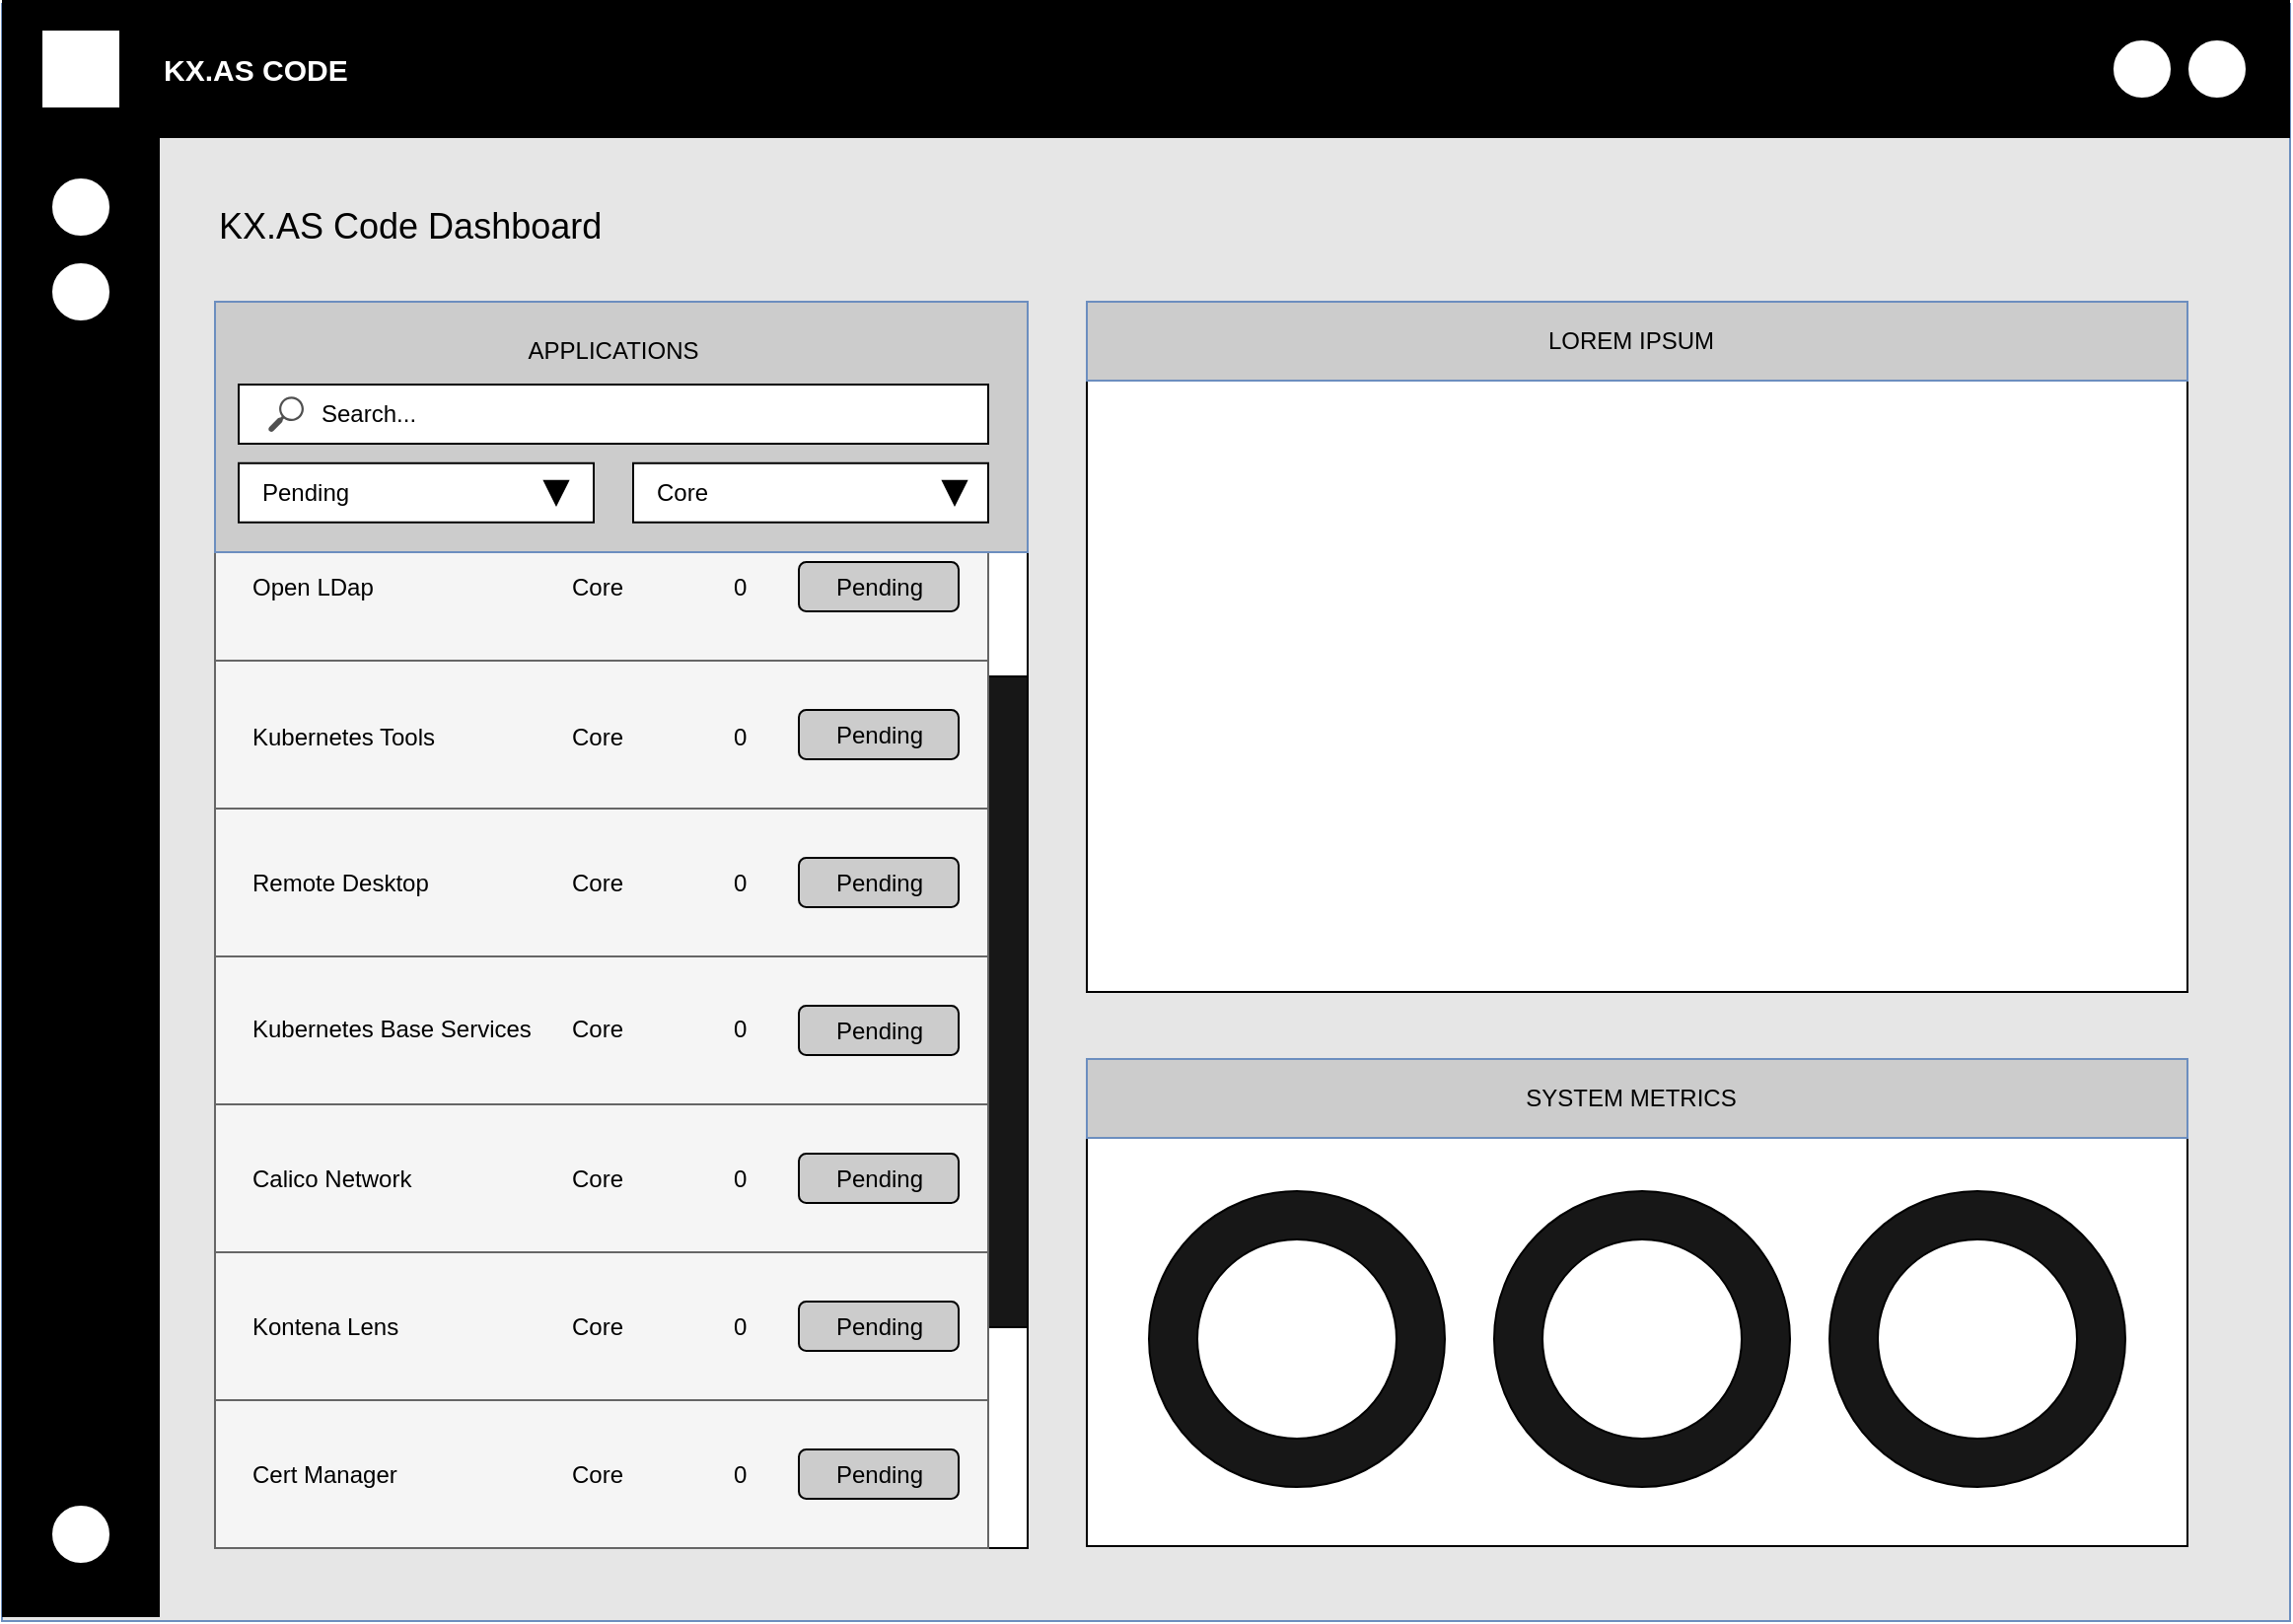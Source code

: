 <mxfile version="15.5.9" type="device"><diagram id="PJN7ki_dqjxb-EXaNnjw" name="Page-1"><mxGraphModel dx="1534" dy="992" grid="1" gridSize="10" guides="1" tooltips="1" connect="1" arrows="1" fold="1" page="1" pageScale="1" pageWidth="1169" pageHeight="827" math="0" shadow="0"><root><mxCell id="0"/><mxCell id="1" parent="0"/><mxCell id="4diAVN0acOwvWVIHz_CW-84" value="" style="rounded=0;whiteSpace=wrap;html=1;fillColor=#E6E6E6;strokeColor=#6c8ebf;" vertex="1" parent="1"><mxGeometry y="2" width="1160" height="820" as="geometry"/></mxCell><mxCell id="4diAVN0acOwvWVIHz_CW-1" value="" style="rounded=0;whiteSpace=wrap;html=1;fillColor=#000000;strokeColor=none;" vertex="1" parent="1"><mxGeometry width="1160" height="70" as="geometry"/></mxCell><mxCell id="4diAVN0acOwvWVIHz_CW-2" value="" style="rounded=0;whiteSpace=wrap;html=1;rotation=90;fillColor=#000000;strokeColor=none;" vertex="1" parent="1"><mxGeometry x="-340" y="400" width="760" height="80" as="geometry"/></mxCell><mxCell id="4diAVN0acOwvWVIHz_CW-4" value="" style="rounded=0;whiteSpace=wrap;html=1;fillColor=#FFFFFF;" vertex="1" parent="1"><mxGeometry x="550" y="153" width="558" height="350" as="geometry"/></mxCell><mxCell id="4diAVN0acOwvWVIHz_CW-5" value="" style="rounded=0;whiteSpace=wrap;html=1;fillColor=#FFFFFF;" vertex="1" parent="1"><mxGeometry x="550" y="537" width="558" height="247" as="geometry"/></mxCell><mxCell id="4diAVN0acOwvWVIHz_CW-9" value="" style="rounded=0;whiteSpace=wrap;html=1;fillColor=#f5f5f5;strokeColor=#666666;fontColor=#333333;" vertex="1" parent="1"><mxGeometry x="108" y="195" width="320" height="60" as="geometry"/></mxCell><mxCell id="4diAVN0acOwvWVIHz_CW-21" value="" style="ellipse;whiteSpace=wrap;html=1;aspect=fixed;fillColor=#171717;" vertex="1" parent="1"><mxGeometry x="581.5" y="604" width="150" height="150" as="geometry"/></mxCell><mxCell id="4diAVN0acOwvWVIHz_CW-6" value="" style="rounded=0;whiteSpace=wrap;html=1;fillColor=#FFFFFF;" vertex="1" parent="1"><mxGeometry x="500" y="198" width="20" height="587" as="geometry"/></mxCell><mxCell id="4diAVN0acOwvWVIHz_CW-7" value="" style="rounded=0;whiteSpace=wrap;html=1;fillColor=#171717;" vertex="1" parent="1"><mxGeometry x="500" y="343" width="20" height="330" as="geometry"/></mxCell><mxCell id="4diAVN0acOwvWVIHz_CW-22" value="" style="rounded=0;whiteSpace=wrap;html=1;fillColor=#CCCCCC;strokeColor=#6c8ebf;" vertex="1" parent="1"><mxGeometry x="550" y="153" width="558" height="40" as="geometry"/></mxCell><mxCell id="4diAVN0acOwvWVIHz_CW-28" value="" style="rounded=0;whiteSpace=wrap;html=1;fillColor=#f5f5f5;strokeColor=#666666;fontColor=#333333;" vertex="1" parent="1"><mxGeometry x="108" y="260" width="392" height="75" as="geometry"/></mxCell><mxCell id="4diAVN0acOwvWVIHz_CW-23" value="" style="rounded=0;whiteSpace=wrap;html=1;fillColor=#CCCCCC;strokeColor=#6c8ebf;" vertex="1" parent="1"><mxGeometry x="108" y="153" width="412" height="127" as="geometry"/></mxCell><mxCell id="4diAVN0acOwvWVIHz_CW-24" value="" style="rounded=0;whiteSpace=wrap;html=1;" vertex="1" parent="1"><mxGeometry x="320" y="234.88" width="180" height="30" as="geometry"/></mxCell><mxCell id="4diAVN0acOwvWVIHz_CW-25" value="" style="rounded=0;whiteSpace=wrap;html=1;fillColor=#CCCCCC;strokeColor=#6c8ebf;" vertex="1" parent="1"><mxGeometry x="550" y="537" width="558" height="40" as="geometry"/></mxCell><mxCell id="4diAVN0acOwvWVIHz_CW-26" value="" style="ellipse;whiteSpace=wrap;html=1;aspect=fixed;fillColor=#171717;" vertex="1" parent="1"><mxGeometry x="756.5" y="604" width="150" height="150" as="geometry"/></mxCell><mxCell id="4diAVN0acOwvWVIHz_CW-27" value="" style="ellipse;whiteSpace=wrap;html=1;aspect=fixed;fillColor=#171717;" vertex="1" parent="1"><mxGeometry x="926.5" y="604" width="150" height="150" as="geometry"/></mxCell><mxCell id="4diAVN0acOwvWVIHz_CW-29" value="" style="rounded=0;whiteSpace=wrap;html=1;fillColor=#f5f5f5;strokeColor=#666666;fontColor=#333333;" vertex="1" parent="1"><mxGeometry x="108" y="335" width="392" height="75" as="geometry"/></mxCell><mxCell id="4diAVN0acOwvWVIHz_CW-30" value="" style="rounded=0;whiteSpace=wrap;html=1;fillColor=#f5f5f5;strokeColor=#666666;fontColor=#333333;" vertex="1" parent="1"><mxGeometry x="108" y="410" width="392" height="75" as="geometry"/></mxCell><mxCell id="4diAVN0acOwvWVIHz_CW-31" value="" style="rounded=0;whiteSpace=wrap;html=1;fillColor=#f5f5f5;strokeColor=#666666;fontColor=#333333;" vertex="1" parent="1"><mxGeometry x="108" y="485" width="392" height="75" as="geometry"/></mxCell><mxCell id="4diAVN0acOwvWVIHz_CW-32" value="" style="rounded=0;whiteSpace=wrap;html=1;fillColor=#f5f5f5;strokeColor=#666666;fontColor=#333333;" vertex="1" parent="1"><mxGeometry x="108" y="560" width="392" height="75" as="geometry"/></mxCell><mxCell id="4diAVN0acOwvWVIHz_CW-33" value="" style="rounded=0;whiteSpace=wrap;html=1;fillColor=#f5f5f5;strokeColor=#666666;fontColor=#333333;" vertex="1" parent="1"><mxGeometry x="108" y="635" width="392" height="75" as="geometry"/></mxCell><mxCell id="4diAVN0acOwvWVIHz_CW-34" value="" style="rounded=0;whiteSpace=wrap;html=1;fillColor=#f5f5f5;strokeColor=#666666;fontColor=#333333;" vertex="1" parent="1"><mxGeometry x="108" y="710" width="392" height="75" as="geometry"/></mxCell><mxCell id="4diAVN0acOwvWVIHz_CW-35" value="" style="rounded=0;whiteSpace=wrap;html=1;" vertex="1" parent="1"><mxGeometry x="120" y="195" width="380" height="30" as="geometry"/></mxCell><mxCell id="4diAVN0acOwvWVIHz_CW-37" value="SYSTEM METRICS" style="text;html=1;strokeColor=none;fillColor=none;align=center;verticalAlign=middle;whiteSpace=wrap;rounded=0;" vertex="1" parent="1"><mxGeometry x="572" y="542" width="508" height="30" as="geometry"/></mxCell><mxCell id="4diAVN0acOwvWVIHz_CW-38" value="APPLICATIONS" style="text;html=1;strokeColor=none;fillColor=none;align=center;verticalAlign=middle;whiteSpace=wrap;rounded=0;" vertex="1" parent="1"><mxGeometry x="120" y="163" width="380" height="30" as="geometry"/></mxCell><mxCell id="4diAVN0acOwvWVIHz_CW-40" value="" style="rounded=1;whiteSpace=wrap;html=1;fillColor=#CCCCCC;align=left;" vertex="1" parent="1"><mxGeometry x="404" y="285" width="81" height="25" as="geometry"/></mxCell><mxCell id="4diAVN0acOwvWVIHz_CW-39" value="Pending" style="text;html=1;strokeColor=none;fillColor=none;align=center;verticalAlign=middle;whiteSpace=wrap;rounded=0;" vertex="1" parent="1"><mxGeometry x="414.5" y="282.5" width="60" height="30" as="geometry"/></mxCell><mxCell id="4diAVN0acOwvWVIHz_CW-42" value="" style="rounded=1;whiteSpace=wrap;html=1;fillColor=#CCCCCC;align=left;" vertex="1" parent="1"><mxGeometry x="404" y="360" width="81" height="25" as="geometry"/></mxCell><mxCell id="4diAVN0acOwvWVIHz_CW-43" value="Pending" style="text;html=1;strokeColor=none;fillColor=none;align=center;verticalAlign=middle;whiteSpace=wrap;rounded=0;" vertex="1" parent="1"><mxGeometry x="414.5" y="357.5" width="60" height="30" as="geometry"/></mxCell><mxCell id="4diAVN0acOwvWVIHz_CW-44" value="" style="rounded=1;whiteSpace=wrap;html=1;fillColor=#CCCCCC;align=left;" vertex="1" parent="1"><mxGeometry x="404" y="435" width="81" height="25" as="geometry"/></mxCell><mxCell id="4diAVN0acOwvWVIHz_CW-45" value="Pending" style="text;html=1;strokeColor=none;fillColor=none;align=center;verticalAlign=middle;whiteSpace=wrap;rounded=0;" vertex="1" parent="1"><mxGeometry x="414.5" y="432.5" width="60" height="30" as="geometry"/></mxCell><mxCell id="4diAVN0acOwvWVIHz_CW-46" value="" style="rounded=1;whiteSpace=wrap;html=1;fillColor=#CCCCCC;align=left;" vertex="1" parent="1"><mxGeometry x="404" y="510" width="81" height="25" as="geometry"/></mxCell><mxCell id="4diAVN0acOwvWVIHz_CW-47" value="Pending" style="text;html=1;strokeColor=none;fillColor=none;align=center;verticalAlign=middle;whiteSpace=wrap;rounded=0;" vertex="1" parent="1"><mxGeometry x="414.5" y="507.5" width="60" height="30" as="geometry"/></mxCell><mxCell id="4diAVN0acOwvWVIHz_CW-48" value="" style="rounded=1;whiteSpace=wrap;html=1;fillColor=#CCCCCC;align=left;" vertex="1" parent="1"><mxGeometry x="404" y="585" width="81" height="25" as="geometry"/></mxCell><mxCell id="4diAVN0acOwvWVIHz_CW-49" value="Pending" style="text;html=1;strokeColor=none;fillColor=none;align=center;verticalAlign=middle;whiteSpace=wrap;rounded=0;" vertex="1" parent="1"><mxGeometry x="414.5" y="582.5" width="60" height="30" as="geometry"/></mxCell><mxCell id="4diAVN0acOwvWVIHz_CW-50" value="" style="rounded=1;whiteSpace=wrap;html=1;fillColor=#CCCCCC;align=left;" vertex="1" parent="1"><mxGeometry x="404" y="660" width="81" height="25" as="geometry"/></mxCell><mxCell id="4diAVN0acOwvWVIHz_CW-51" value="Pending" style="text;html=1;strokeColor=none;fillColor=none;align=center;verticalAlign=middle;whiteSpace=wrap;rounded=0;" vertex="1" parent="1"><mxGeometry x="414.5" y="657.5" width="60" height="30" as="geometry"/></mxCell><mxCell id="4diAVN0acOwvWVIHz_CW-52" value="" style="rounded=1;whiteSpace=wrap;html=1;fillColor=#CCCCCC;align=left;" vertex="1" parent="1"><mxGeometry x="404" y="735" width="81" height="25" as="geometry"/></mxCell><mxCell id="4diAVN0acOwvWVIHz_CW-53" value="Pending" style="text;html=1;strokeColor=none;fillColor=none;align=center;verticalAlign=middle;whiteSpace=wrap;rounded=0;" vertex="1" parent="1"><mxGeometry x="414.5" y="732.5" width="60" height="30" as="geometry"/></mxCell><mxCell id="4diAVN0acOwvWVIHz_CW-56" value="Core" style="text;html=1;strokeColor=none;fillColor=none;align=left;verticalAlign=middle;whiteSpace=wrap;rounded=0;" vertex="1" parent="1"><mxGeometry x="330" y="234.88" width="135" height="30" as="geometry"/></mxCell><mxCell id="4diAVN0acOwvWVIHz_CW-57" value="" style="triangle;whiteSpace=wrap;html=1;fillColor=#000000;align=center;rotation=90;" vertex="1" parent="1"><mxGeometry x="477" y="243.88" width="12" height="12" as="geometry"/></mxCell><mxCell id="4diAVN0acOwvWVIHz_CW-58" value="KX.AS Code Dashboard" style="text;html=1;strokeColor=none;fillColor=none;align=left;verticalAlign=middle;whiteSpace=wrap;rounded=0;fontSize=18;" vertex="1" parent="1"><mxGeometry x="108" y="100" width="232" height="30" as="geometry"/></mxCell><mxCell id="4diAVN0acOwvWVIHz_CW-59" value="KX.AS CODE" style="text;html=1;strokeColor=none;fillColor=none;align=left;verticalAlign=middle;whiteSpace=wrap;rounded=0;fontSize=15;fontColor=#FFFFFF;fontStyle=1" vertex="1" parent="1"><mxGeometry x="80" y="20" width="172" height="30" as="geometry"/></mxCell><mxCell id="4diAVN0acOwvWVIHz_CW-60" value="" style="whiteSpace=wrap;html=1;aspect=fixed;fontSize=15;align=center;" vertex="1" parent="1"><mxGeometry x="20" y="15" width="40" height="40" as="geometry"/></mxCell><mxCell id="4diAVN0acOwvWVIHz_CW-61" value="Search..." style="text;html=1;strokeColor=none;fillColor=none;align=left;verticalAlign=middle;whiteSpace=wrap;rounded=0;" vertex="1" parent="1"><mxGeometry x="160" y="195" width="135" height="30" as="geometry"/></mxCell><mxCell id="4diAVN0acOwvWVIHz_CW-62" value="" style="ellipse;whiteSpace=wrap;html=1;aspect=fixed;" vertex="1" parent="1"><mxGeometry x="606" y="628.5" width="101" height="101" as="geometry"/></mxCell><mxCell id="4diAVN0acOwvWVIHz_CW-63" value="" style="ellipse;whiteSpace=wrap;html=1;aspect=fixed;" vertex="1" parent="1"><mxGeometry x="781" y="628.5" width="101" height="101" as="geometry"/></mxCell><mxCell id="4diAVN0acOwvWVIHz_CW-64" value="" style="ellipse;whiteSpace=wrap;html=1;aspect=fixed;" vertex="1" parent="1"><mxGeometry x="951" y="628.5" width="101" height="101" as="geometry"/></mxCell><mxCell id="4diAVN0acOwvWVIHz_CW-65" value="Open LDap" style="text;html=1;strokeColor=none;fillColor=none;align=left;verticalAlign=middle;whiteSpace=wrap;rounded=0;" vertex="1" parent="1"><mxGeometry x="125" y="282.5" width="140" height="30" as="geometry"/></mxCell><mxCell id="4diAVN0acOwvWVIHz_CW-66" value="Core" style="text;html=1;strokeColor=none;fillColor=none;align=left;verticalAlign=middle;whiteSpace=wrap;rounded=0;" vertex="1" parent="1"><mxGeometry x="287" y="283" width="103" height="30" as="geometry"/></mxCell><mxCell id="4diAVN0acOwvWVIHz_CW-67" value="Kubernetes Tools" style="text;html=1;strokeColor=none;fillColor=none;align=left;verticalAlign=middle;whiteSpace=wrap;rounded=0;" vertex="1" parent="1"><mxGeometry x="125" y="358.5" width="140" height="30" as="geometry"/></mxCell><mxCell id="4diAVN0acOwvWVIHz_CW-68" value="Core" style="text;html=1;strokeColor=none;fillColor=none;align=left;verticalAlign=middle;whiteSpace=wrap;rounded=0;" vertex="1" parent="1"><mxGeometry x="287" y="359" width="103" height="30" as="geometry"/></mxCell><mxCell id="4diAVN0acOwvWVIHz_CW-69" value="Remote Desktop" style="text;html=1;strokeColor=none;fillColor=none;align=left;verticalAlign=middle;whiteSpace=wrap;rounded=0;" vertex="1" parent="1"><mxGeometry x="125" y="432.5" width="140" height="30" as="geometry"/></mxCell><mxCell id="4diAVN0acOwvWVIHz_CW-70" value="Core" style="text;html=1;strokeColor=none;fillColor=none;align=left;verticalAlign=middle;whiteSpace=wrap;rounded=0;" vertex="1" parent="1"><mxGeometry x="287" y="433" width="103" height="30" as="geometry"/></mxCell><mxCell id="4diAVN0acOwvWVIHz_CW-71" value="&lt;div&gt;Kubernetes Base Services&lt;/div&gt;&lt;div&gt;&lt;br&gt;&lt;/div&gt;" style="text;html=1;strokeColor=none;fillColor=none;align=left;verticalAlign=middle;whiteSpace=wrap;rounded=0;" vertex="1" parent="1"><mxGeometry x="125" y="513.5" width="170" height="30" as="geometry"/></mxCell><mxCell id="4diAVN0acOwvWVIHz_CW-72" value="Core" style="text;html=1;strokeColor=none;fillColor=none;align=left;verticalAlign=middle;whiteSpace=wrap;rounded=0;" vertex="1" parent="1"><mxGeometry x="287" y="507" width="103" height="30" as="geometry"/></mxCell><mxCell id="4diAVN0acOwvWVIHz_CW-73" value="&lt;div&gt;Calico Network&lt;/div&gt;" style="text;html=1;strokeColor=none;fillColor=none;align=left;verticalAlign=middle;whiteSpace=wrap;rounded=0;" vertex="1" parent="1"><mxGeometry x="125" y="582.5" width="140" height="30" as="geometry"/></mxCell><mxCell id="4diAVN0acOwvWVIHz_CW-74" value="Core" style="text;html=1;strokeColor=none;fillColor=none;align=left;verticalAlign=middle;whiteSpace=wrap;rounded=0;" vertex="1" parent="1"><mxGeometry x="287" y="583" width="103" height="30" as="geometry"/></mxCell><mxCell id="4diAVN0acOwvWVIHz_CW-75" value="Kontena Lens" style="text;html=1;strokeColor=none;fillColor=none;align=left;verticalAlign=middle;whiteSpace=wrap;rounded=0;" vertex="1" parent="1"><mxGeometry x="125" y="657.5" width="140" height="30" as="geometry"/></mxCell><mxCell id="4diAVN0acOwvWVIHz_CW-76" value="Core" style="text;html=1;strokeColor=none;fillColor=none;align=left;verticalAlign=middle;whiteSpace=wrap;rounded=0;" vertex="1" parent="1"><mxGeometry x="287" y="658" width="103" height="30" as="geometry"/></mxCell><mxCell id="4diAVN0acOwvWVIHz_CW-77" value="Cert Manager" style="text;html=1;strokeColor=none;fillColor=none;align=left;verticalAlign=middle;whiteSpace=wrap;rounded=0;" vertex="1" parent="1"><mxGeometry x="125" y="732.5" width="140" height="30" as="geometry"/></mxCell><mxCell id="4diAVN0acOwvWVIHz_CW-78" value="Core" style="text;html=1;strokeColor=none;fillColor=none;align=left;verticalAlign=middle;whiteSpace=wrap;rounded=0;" vertex="1" parent="1"><mxGeometry x="287" y="733" width="103" height="30" as="geometry"/></mxCell><mxCell id="4diAVN0acOwvWVIHz_CW-79" value="" style="ellipse;whiteSpace=wrap;html=1;aspect=fixed;fontSize=15;align=left;" vertex="1" parent="1"><mxGeometry x="1070" y="20" width="30" height="30" as="geometry"/></mxCell><mxCell id="4diAVN0acOwvWVIHz_CW-80" value="" style="ellipse;whiteSpace=wrap;html=1;aspect=fixed;fontSize=15;align=left;" vertex="1" parent="1"><mxGeometry x="1108" y="20" width="30" height="30" as="geometry"/></mxCell><mxCell id="4diAVN0acOwvWVIHz_CW-81" value="" style="ellipse;whiteSpace=wrap;html=1;aspect=fixed;fontSize=15;align=left;" vertex="1" parent="1"><mxGeometry x="25" y="90" width="30" height="30" as="geometry"/></mxCell><mxCell id="4diAVN0acOwvWVIHz_CW-82" value="" style="ellipse;whiteSpace=wrap;html=1;aspect=fixed;fontSize=15;align=left;" vertex="1" parent="1"><mxGeometry x="25" y="133" width="30" height="30" as="geometry"/></mxCell><mxCell id="4diAVN0acOwvWVIHz_CW-83" value="" style="ellipse;whiteSpace=wrap;html=1;aspect=fixed;fontSize=15;align=left;" vertex="1" parent="1"><mxGeometry x="25" y="763" width="30" height="30" as="geometry"/></mxCell><mxCell id="4diAVN0acOwvWVIHz_CW-85" value="0" style="text;html=1;strokeColor=none;fillColor=none;align=left;verticalAlign=middle;whiteSpace=wrap;rounded=0;" vertex="1" parent="1"><mxGeometry x="368.5" y="283" width="103" height="30" as="geometry"/></mxCell><mxCell id="4diAVN0acOwvWVIHz_CW-86" value="0" style="text;html=1;strokeColor=none;fillColor=none;align=left;verticalAlign=middle;whiteSpace=wrap;rounded=0;" vertex="1" parent="1"><mxGeometry x="368.5" y="359" width="103" height="30" as="geometry"/></mxCell><mxCell id="4diAVN0acOwvWVIHz_CW-87" value="0" style="text;html=1;strokeColor=none;fillColor=none;align=left;verticalAlign=middle;whiteSpace=wrap;rounded=0;" vertex="1" parent="1"><mxGeometry x="368.5" y="433" width="103" height="30" as="geometry"/></mxCell><mxCell id="4diAVN0acOwvWVIHz_CW-88" value="0" style="text;html=1;strokeColor=none;fillColor=none;align=left;verticalAlign=middle;whiteSpace=wrap;rounded=0;" vertex="1" parent="1"><mxGeometry x="368.5" y="507" width="103" height="30" as="geometry"/></mxCell><mxCell id="4diAVN0acOwvWVIHz_CW-89" value="0" style="text;html=1;strokeColor=none;fillColor=none;align=left;verticalAlign=middle;whiteSpace=wrap;rounded=0;" vertex="1" parent="1"><mxGeometry x="368.5" y="583" width="103" height="30" as="geometry"/></mxCell><mxCell id="4diAVN0acOwvWVIHz_CW-90" value="0" style="text;html=1;strokeColor=none;fillColor=none;align=left;verticalAlign=middle;whiteSpace=wrap;rounded=0;" vertex="1" parent="1"><mxGeometry x="368.5" y="658" width="103" height="30" as="geometry"/></mxCell><mxCell id="4diAVN0acOwvWVIHz_CW-91" value="0" style="text;html=1;strokeColor=none;fillColor=none;align=left;verticalAlign=middle;whiteSpace=wrap;rounded=0;" vertex="1" parent="1"><mxGeometry x="368.5" y="733" width="103" height="30" as="geometry"/></mxCell><mxCell id="4diAVN0acOwvWVIHz_CW-99" value="" style="shape=image;html=1;verticalAlign=top;verticalLabelPosition=bottom;labelBackgroundColor=#ffffff;imageAspect=0;aspect=fixed;image=https://cdn4.iconfinder.com/data/icons/miu/24/circle-sync-backup-2-glyph-128.png;fontSize=15;fontColor=#FFFFFF;fillColor=#E6E6E6;" vertex="1" parent="1"><mxGeometry x="361" y="285" width="27" height="27" as="geometry"/></mxCell><mxCell id="4diAVN0acOwvWVIHz_CW-100" value="" style="sketch=0;pointerEvents=1;shadow=0;dashed=0;html=1;strokeColor=none;fillColor=#505050;labelPosition=center;verticalLabelPosition=bottom;verticalAlign=top;outlineConnect=0;align=center;shape=mxgraph.office.concepts.search;fontSize=15;fontColor=#FFFFFF;" vertex="1" parent="1"><mxGeometry x="135" y="201.12" width="18" height="18" as="geometry"/></mxCell><mxCell id="4diAVN0acOwvWVIHz_CW-101" value="" style="shape=image;html=1;verticalAlign=top;verticalLabelPosition=bottom;labelBackgroundColor=#ffffff;imageAspect=0;aspect=fixed;image=https://cdn4.iconfinder.com/data/icons/miu/24/circle-sync-backup-2-glyph-128.png;fontSize=15;fontColor=#FFFFFF;fillColor=#E6E6E6;" vertex="1" parent="1"><mxGeometry x="361" y="361.5" width="27" height="27" as="geometry"/></mxCell><mxCell id="4diAVN0acOwvWVIHz_CW-102" value="" style="shape=image;html=1;verticalAlign=top;verticalLabelPosition=bottom;labelBackgroundColor=#ffffff;imageAspect=0;aspect=fixed;image=https://cdn4.iconfinder.com/data/icons/miu/24/circle-sync-backup-2-glyph-128.png;fontSize=15;fontColor=#FFFFFF;fillColor=#E6E6E6;" vertex="1" parent="1"><mxGeometry x="361" y="435" width="27" height="27" as="geometry"/></mxCell><mxCell id="4diAVN0acOwvWVIHz_CW-103" value="" style="shape=image;html=1;verticalAlign=top;verticalLabelPosition=bottom;labelBackgroundColor=#ffffff;imageAspect=0;aspect=fixed;image=https://cdn4.iconfinder.com/data/icons/miu/24/circle-sync-backup-2-glyph-128.png;fontSize=15;fontColor=#FFFFFF;fillColor=#E6E6E6;" vertex="1" parent="1"><mxGeometry x="361" y="509.5" width="27" height="27" as="geometry"/></mxCell><mxCell id="4diAVN0acOwvWVIHz_CW-104" value="" style="shape=image;html=1;verticalAlign=top;verticalLabelPosition=bottom;labelBackgroundColor=#ffffff;imageAspect=0;aspect=fixed;image=https://cdn4.iconfinder.com/data/icons/miu/24/circle-sync-backup-2-glyph-128.png;fontSize=15;fontColor=#FFFFFF;fillColor=#E6E6E6;" vertex="1" parent="1"><mxGeometry x="361" y="585" width="27" height="27" as="geometry"/></mxCell><mxCell id="4diAVN0acOwvWVIHz_CW-105" value="" style="shape=image;html=1;verticalAlign=top;verticalLabelPosition=bottom;labelBackgroundColor=#ffffff;imageAspect=0;aspect=fixed;image=https://cdn4.iconfinder.com/data/icons/miu/24/circle-sync-backup-2-glyph-128.png;fontSize=15;fontColor=#FFFFFF;fillColor=#E6E6E6;" vertex="1" parent="1"><mxGeometry x="361" y="660.5" width="27" height="27" as="geometry"/></mxCell><mxCell id="4diAVN0acOwvWVIHz_CW-108" value="" style="shape=image;html=1;verticalAlign=top;verticalLabelPosition=bottom;labelBackgroundColor=#ffffff;imageAspect=0;aspect=fixed;image=https://cdn4.iconfinder.com/data/icons/miu/24/circle-sync-backup-2-glyph-128.png;fontSize=15;fontColor=#FFFFFF;fillColor=#E6E6E6;" vertex="1" parent="1"><mxGeometry x="361" y="735.5" width="27" height="27" as="geometry"/></mxCell><mxCell id="4diAVN0acOwvWVIHz_CW-109" value="LOREM IPSUM" style="text;html=1;strokeColor=none;fillColor=none;align=center;verticalAlign=middle;whiteSpace=wrap;rounded=0;" vertex="1" parent="1"><mxGeometry x="572" y="158" width="508" height="30" as="geometry"/></mxCell><mxCell id="4diAVN0acOwvWVIHz_CW-110" value="" style="rounded=0;whiteSpace=wrap;html=1;" vertex="1" parent="1"><mxGeometry x="120" y="234.88" width="180" height="30" as="geometry"/></mxCell><mxCell id="4diAVN0acOwvWVIHz_CW-111" value="Pending&amp;nbsp;" style="text;html=1;strokeColor=none;fillColor=none;align=left;verticalAlign=middle;whiteSpace=wrap;rounded=0;" vertex="1" parent="1"><mxGeometry x="130" y="234.88" width="135" height="30" as="geometry"/></mxCell><mxCell id="4diAVN0acOwvWVIHz_CW-112" value="" style="triangle;whiteSpace=wrap;html=1;fillColor=#000000;align=center;rotation=90;" vertex="1" parent="1"><mxGeometry x="275" y="243.88" width="12" height="12" as="geometry"/></mxCell></root></mxGraphModel></diagram></mxfile>